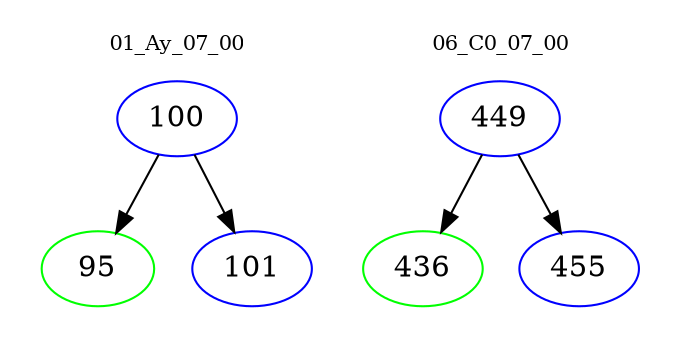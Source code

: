 digraph{
subgraph cluster_0 {
color = white
label = "01_Ay_07_00";
fontsize=10;
T0_100 [label="100", color="blue"]
T0_100 -> T0_95 [color="black"]
T0_95 [label="95", color="green"]
T0_100 -> T0_101 [color="black"]
T0_101 [label="101", color="blue"]
}
subgraph cluster_1 {
color = white
label = "06_C0_07_00";
fontsize=10;
T1_449 [label="449", color="blue"]
T1_449 -> T1_436 [color="black"]
T1_436 [label="436", color="green"]
T1_449 -> T1_455 [color="black"]
T1_455 [label="455", color="blue"]
}
}
